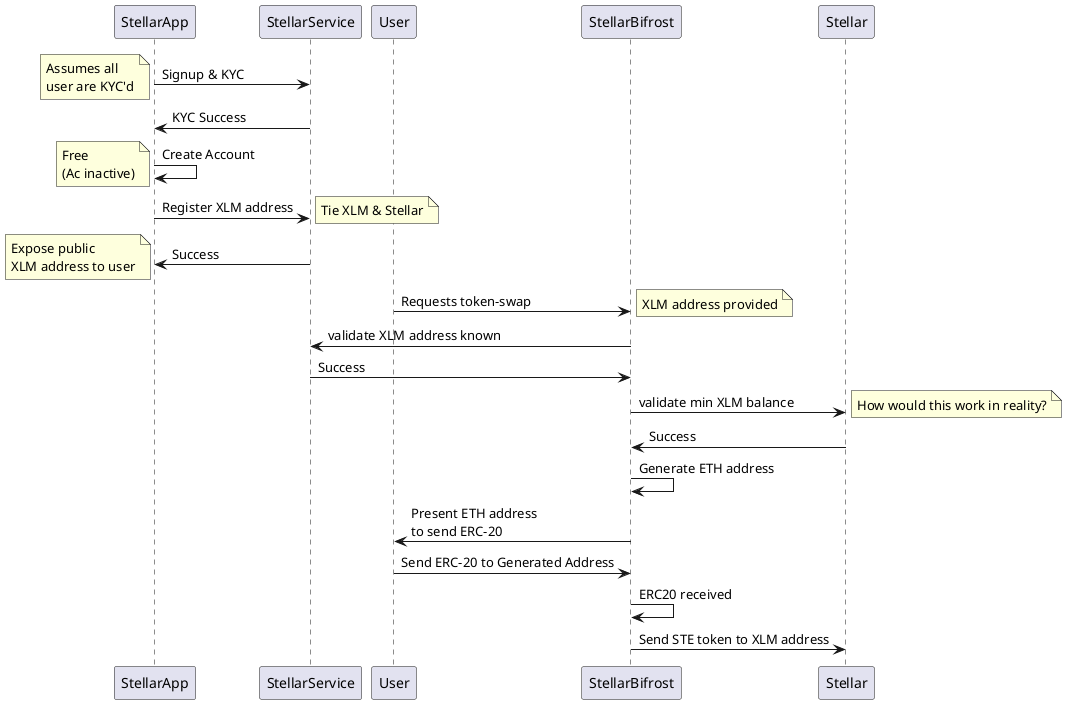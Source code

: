 @startuml


StellarApp -> StellarService: Signup & KYC
note left: Assumes all\nuser are KYC'd

StellarService -> StellarApp: KYC Success

StellarApp -> StellarApp: Create Account
note left: Free\n(Ac inactive)

StellarApp -> StellarService: Register XLM address
note right: Tie XLM & Stellar

'TODO where is the trustline setup?

StellarService -> StellarApp: Success
note left: Expose public\nXLM address to user

User -> StellarBifrost: Requests token-swap
note right: XLM address provided

StellarBifrost -> StellarService: validate XLM address known
StellarService -> StellarBifrost: Success

StellarBifrost -> Stellar: validate min XLM balance
note right: How would this work in reality?
Stellar -> StellarBifrost: Success

StellarBifrost -> StellarBifrost: Generate ETH address


StellarBifrost -> User: Present ETH address\nto send ERC-20
User -> StellarBifrost: Send ERC-20 to Generated Address

StellarBifrost -> StellarBifrost: ERC20 received

StellarBifrost -> Stellar: Send STE token to XLM address

@enduml
